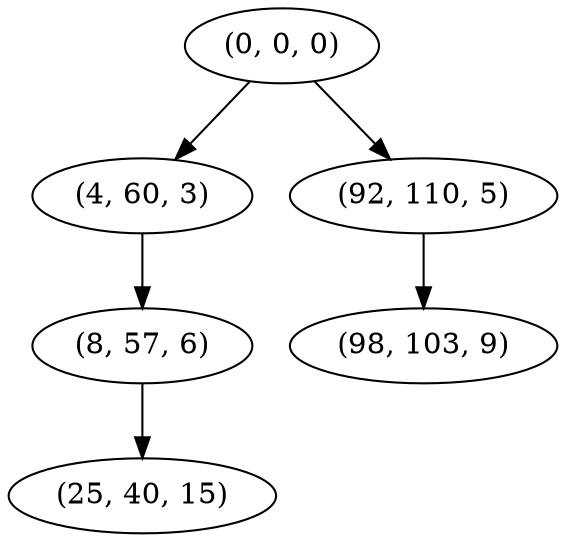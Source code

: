 digraph tree {
    "(0, 0, 0)";
    "(4, 60, 3)";
    "(8, 57, 6)";
    "(25, 40, 15)";
    "(92, 110, 5)";
    "(98, 103, 9)";
    "(0, 0, 0)" -> "(4, 60, 3)";
    "(0, 0, 0)" -> "(92, 110, 5)";
    "(4, 60, 3)" -> "(8, 57, 6)";
    "(8, 57, 6)" -> "(25, 40, 15)";
    "(92, 110, 5)" -> "(98, 103, 9)";
}
